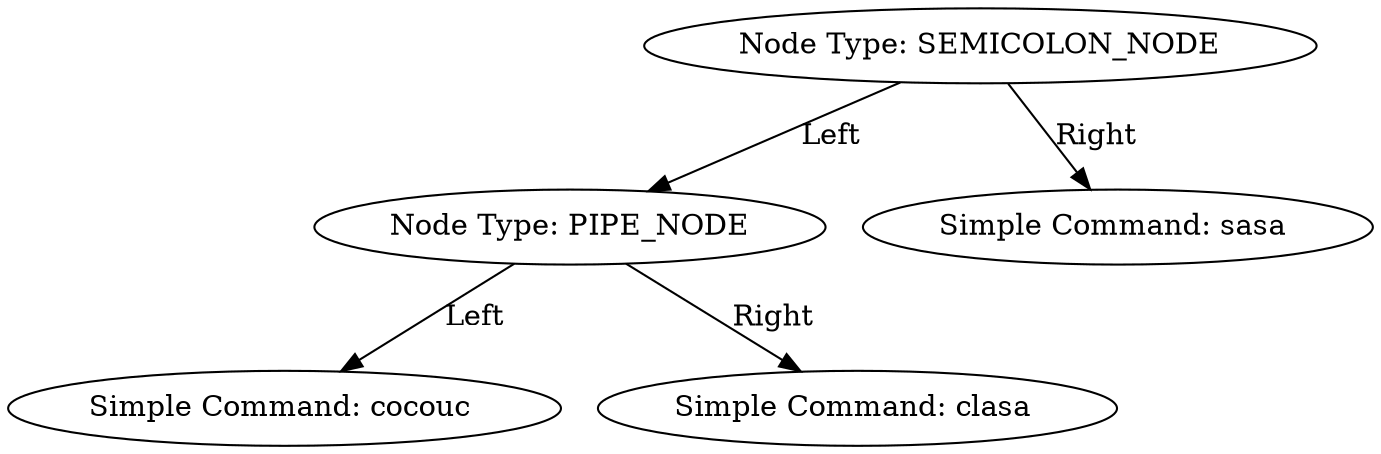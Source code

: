digraph AST {
  node0x603000000580 [label="Node Type: SEMICOLON_NODE"];
  node0x603000000520 [label="Node Type: PIPE_NODE"];
  node0x6030000004f0 [label="Simple Command: cocouc "];
  node0x603000000520 -> node0x6030000004f0 [label="Left"];
  node0x603000000550 [label="Simple Command: clasa "];
  node0x603000000520 -> node0x603000000550 [label="Right"];
  node0x603000000580 -> node0x603000000520 [label="Left"];
  node0x6030000005b0 [label="Simple Command: sasa "];
  node0x603000000580 -> node0x6030000005b0 [label="Right"];
}
